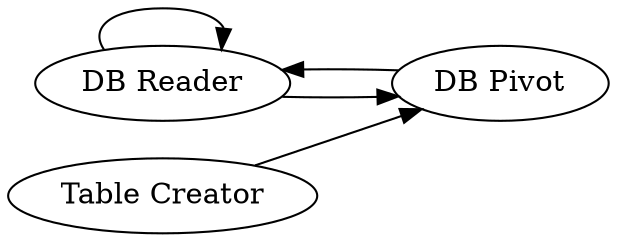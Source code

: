 digraph {
	9 -> 8
	8 -> 9
	3 -> 8
	9 -> 9
	3 [label="Table Creator"]
	8 [label="DB Pivot"]
	9 [label="DB Reader"]
	rankdir=LR
}

